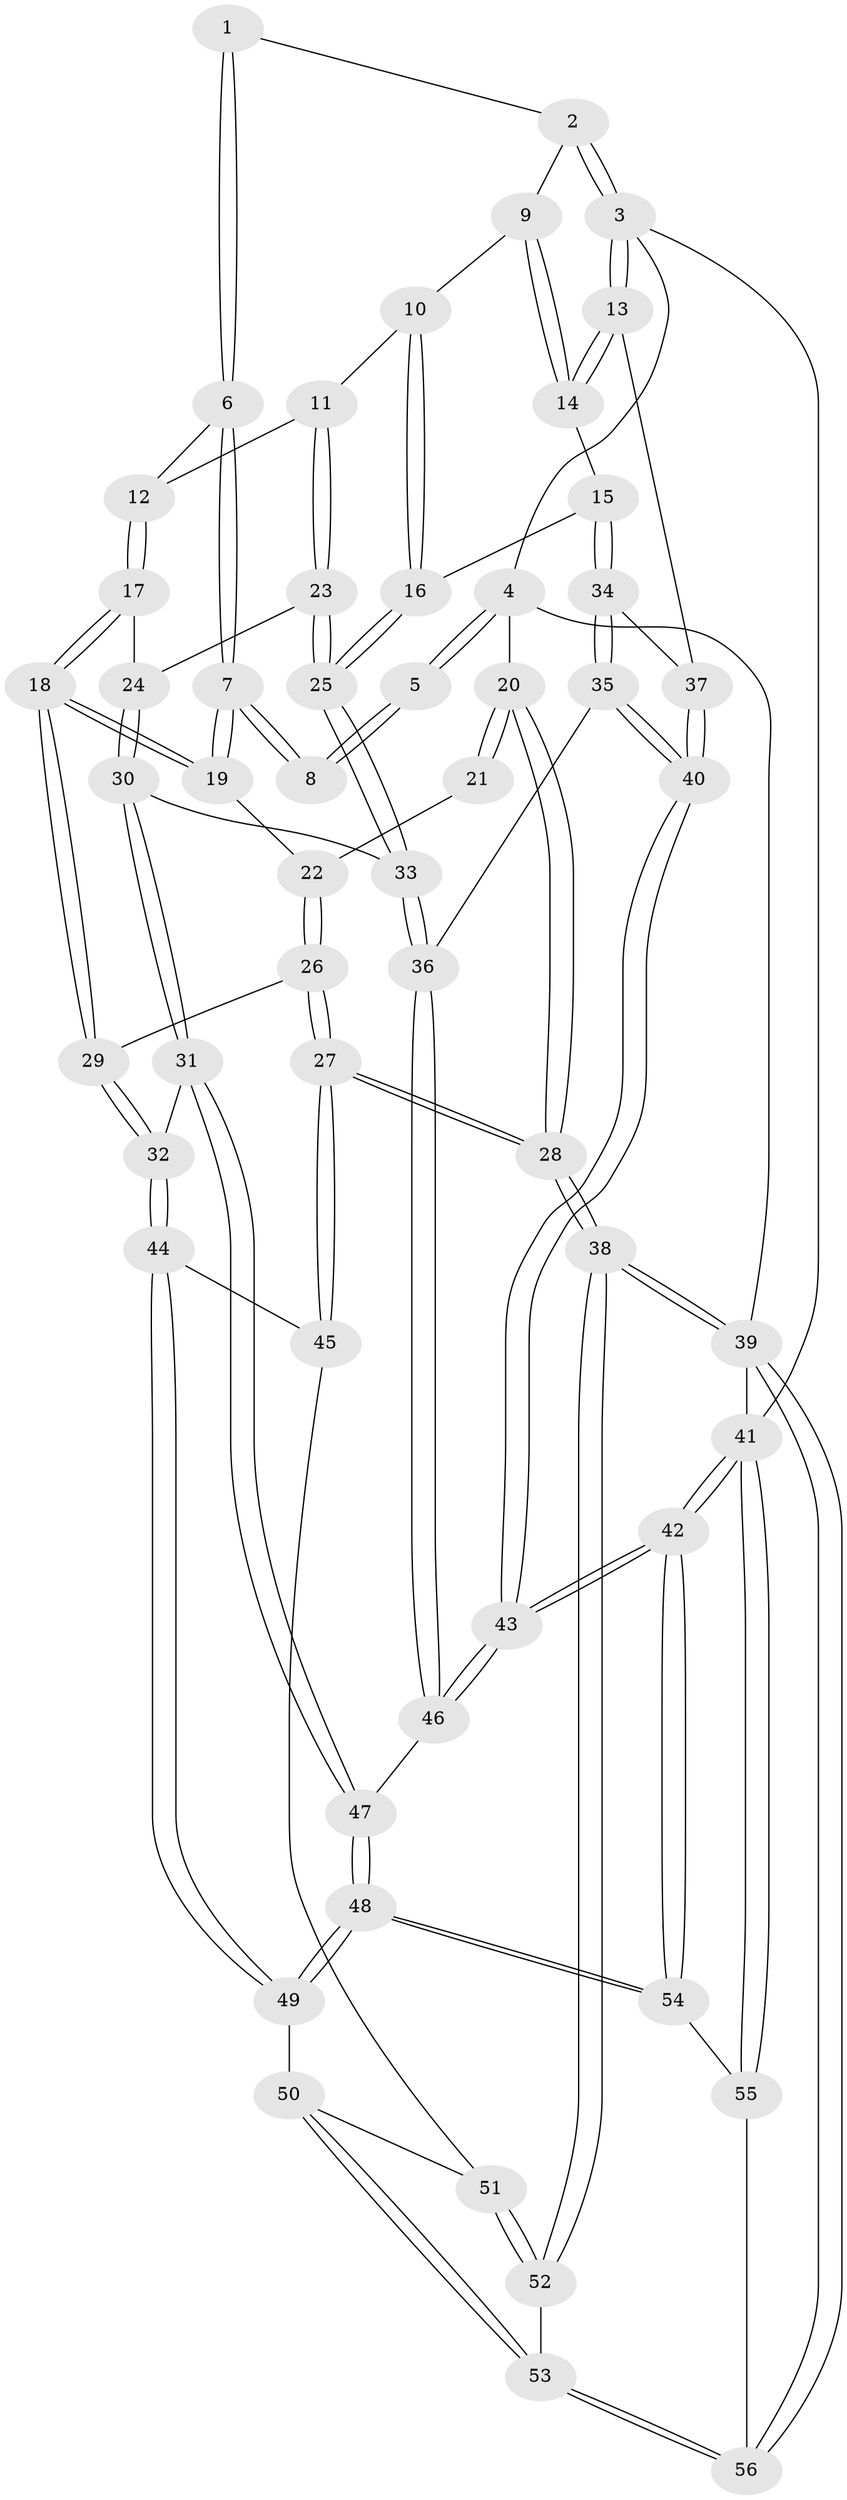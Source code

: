 // Generated by graph-tools (version 1.1) at 2025/03/03/09/25 03:03:19]
// undirected, 56 vertices, 137 edges
graph export_dot {
graph [start="1"]
  node [color=gray90,style=filled];
  1 [pos="+0.41200876118933655+0"];
  2 [pos="+0.7609751368324261+0"];
  3 [pos="+1+0"];
  4 [pos="+0+0"];
  5 [pos="+0.2872938508059336+0"];
  6 [pos="+0.4524059413114155+0.0704919747768155"];
  7 [pos="+0.23965050978550986+0.13073187078503606"];
  8 [pos="+0.23852203758286278+0.12621815650937132"];
  9 [pos="+0.7604063880196515+0"];
  10 [pos="+0.6869645306942967+0.09271743595768528"];
  11 [pos="+0.5914893310323751+0.14694582302135342"];
  12 [pos="+0.45782790240423576+0.08590600650297865"];
  13 [pos="+1+0.17161580494253928"];
  14 [pos="+0.9390899031961141+0.19981391217808886"];
  15 [pos="+0.8468502445444894+0.27247448974550814"];
  16 [pos="+0.7948624583978651+0.2689754240061007"];
  17 [pos="+0.412698993830082+0.1844241232340075"];
  18 [pos="+0.31263366399232756+0.25567114615539804"];
  19 [pos="+0.23914528459480955+0.19131053888759444"];
  20 [pos="+0+0"];
  21 [pos="+0.0021942177615373376+0.034421885003539786"];
  22 [pos="+0.1173354529603176+0.22487719316665414"];
  23 [pos="+0.5910465617677955+0.16306992954217153"];
  24 [pos="+0.5103750449996661+0.27563077746931586"];
  25 [pos="+0.675806383801629+0.33434601373422707"];
  26 [pos="+0.01870972948167591+0.40548027679346593"];
  27 [pos="+0+0.5025137430084632"];
  28 [pos="+0+0.5073066171207629"];
  29 [pos="+0.32204637540300235+0.36976597931651267"];
  30 [pos="+0.5301914448260465+0.438594857951794"];
  31 [pos="+0.5135468492375042+0.45342856239209506"];
  32 [pos="+0.4296188793982048+0.49501926199172647"];
  33 [pos="+0.6263265689888294+0.40382225358922913"];
  34 [pos="+0.8845353774200375+0.41709702678564425"];
  35 [pos="+0.8779486425009357+0.4877275818835203"];
  36 [pos="+0.8171752906303388+0.5320665314454605"];
  37 [pos="+1+0.3063844819668299"];
  38 [pos="+0+0.9652388265899965"];
  39 [pos="+0+1"];
  40 [pos="+1+0.607111571317587"];
  41 [pos="+1+1"];
  42 [pos="+1+1"];
  43 [pos="+1+1"];
  44 [pos="+0.4264473194741678+0.5036562575939276"];
  45 [pos="+0.09540866984074531+0.5530252937929212"];
  46 [pos="+0.776178475121598+0.6980412406109755"];
  47 [pos="+0.7676036484410564+0.7006201722628244"];
  48 [pos="+0.6684153687508579+0.7664666941993273"];
  49 [pos="+0.4222193163945198+0.57334550312731"];
  50 [pos="+0.4046065433113265+0.6067223793024792"];
  51 [pos="+0.24958778600891232+0.6815218481763244"];
  52 [pos="+0.19489742708895774+0.7859499731155728"];
  53 [pos="+0.4109512236439077+0.8892531528257991"];
  54 [pos="+0.6456184593372306+0.8135834523869904"];
  55 [pos="+0.5058241269676711+1"];
  56 [pos="+0.47621724513659874+1"];
  1 -- 2;
  1 -- 6;
  1 -- 6;
  2 -- 3;
  2 -- 3;
  2 -- 9;
  3 -- 4;
  3 -- 13;
  3 -- 13;
  3 -- 41;
  4 -- 5;
  4 -- 5;
  4 -- 20;
  4 -- 39;
  5 -- 8;
  5 -- 8;
  6 -- 7;
  6 -- 7;
  6 -- 12;
  7 -- 8;
  7 -- 8;
  7 -- 19;
  7 -- 19;
  9 -- 10;
  9 -- 14;
  9 -- 14;
  10 -- 11;
  10 -- 16;
  10 -- 16;
  11 -- 12;
  11 -- 23;
  11 -- 23;
  12 -- 17;
  12 -- 17;
  13 -- 14;
  13 -- 14;
  13 -- 37;
  14 -- 15;
  15 -- 16;
  15 -- 34;
  15 -- 34;
  16 -- 25;
  16 -- 25;
  17 -- 18;
  17 -- 18;
  17 -- 24;
  18 -- 19;
  18 -- 19;
  18 -- 29;
  18 -- 29;
  19 -- 22;
  20 -- 21;
  20 -- 21;
  20 -- 28;
  20 -- 28;
  21 -- 22;
  22 -- 26;
  22 -- 26;
  23 -- 24;
  23 -- 25;
  23 -- 25;
  24 -- 30;
  24 -- 30;
  25 -- 33;
  25 -- 33;
  26 -- 27;
  26 -- 27;
  26 -- 29;
  27 -- 28;
  27 -- 28;
  27 -- 45;
  27 -- 45;
  28 -- 38;
  28 -- 38;
  29 -- 32;
  29 -- 32;
  30 -- 31;
  30 -- 31;
  30 -- 33;
  31 -- 32;
  31 -- 47;
  31 -- 47;
  32 -- 44;
  32 -- 44;
  33 -- 36;
  33 -- 36;
  34 -- 35;
  34 -- 35;
  34 -- 37;
  35 -- 36;
  35 -- 40;
  35 -- 40;
  36 -- 46;
  36 -- 46;
  37 -- 40;
  37 -- 40;
  38 -- 39;
  38 -- 39;
  38 -- 52;
  38 -- 52;
  39 -- 56;
  39 -- 56;
  39 -- 41;
  40 -- 43;
  40 -- 43;
  41 -- 42;
  41 -- 42;
  41 -- 55;
  41 -- 55;
  42 -- 43;
  42 -- 43;
  42 -- 54;
  42 -- 54;
  43 -- 46;
  43 -- 46;
  44 -- 45;
  44 -- 49;
  44 -- 49;
  45 -- 51;
  46 -- 47;
  47 -- 48;
  47 -- 48;
  48 -- 49;
  48 -- 49;
  48 -- 54;
  48 -- 54;
  49 -- 50;
  50 -- 51;
  50 -- 53;
  50 -- 53;
  51 -- 52;
  51 -- 52;
  52 -- 53;
  53 -- 56;
  53 -- 56;
  54 -- 55;
  55 -- 56;
}
